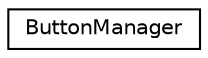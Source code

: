 digraph "Graphical Class Hierarchy"
{
 // LATEX_PDF_SIZE
  edge [fontname="Helvetica",fontsize="10",labelfontname="Helvetica",labelfontsize="10"];
  node [fontname="Helvetica",fontsize="10",shape=record];
  rankdir="LR";
  Node0 [label="ButtonManager",height=0.2,width=0.4,color="black", fillcolor="white", style="filled",URL="$class_button_manager.html",tooltip="Manages all Buttons in a single instance."];
}
